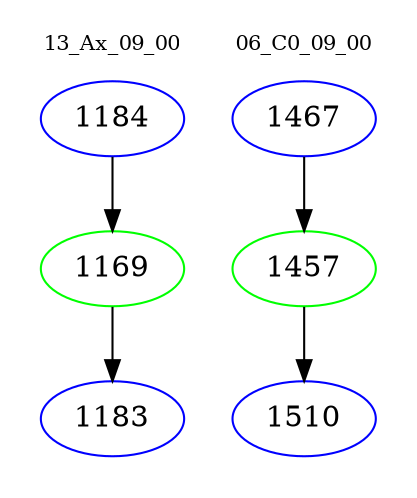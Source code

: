 digraph{
subgraph cluster_0 {
color = white
label = "13_Ax_09_00";
fontsize=10;
T0_1184 [label="1184", color="blue"]
T0_1184 -> T0_1169 [color="black"]
T0_1169 [label="1169", color="green"]
T0_1169 -> T0_1183 [color="black"]
T0_1183 [label="1183", color="blue"]
}
subgraph cluster_1 {
color = white
label = "06_C0_09_00";
fontsize=10;
T1_1467 [label="1467", color="blue"]
T1_1467 -> T1_1457 [color="black"]
T1_1457 [label="1457", color="green"]
T1_1457 -> T1_1510 [color="black"]
T1_1510 [label="1510", color="blue"]
}
}
